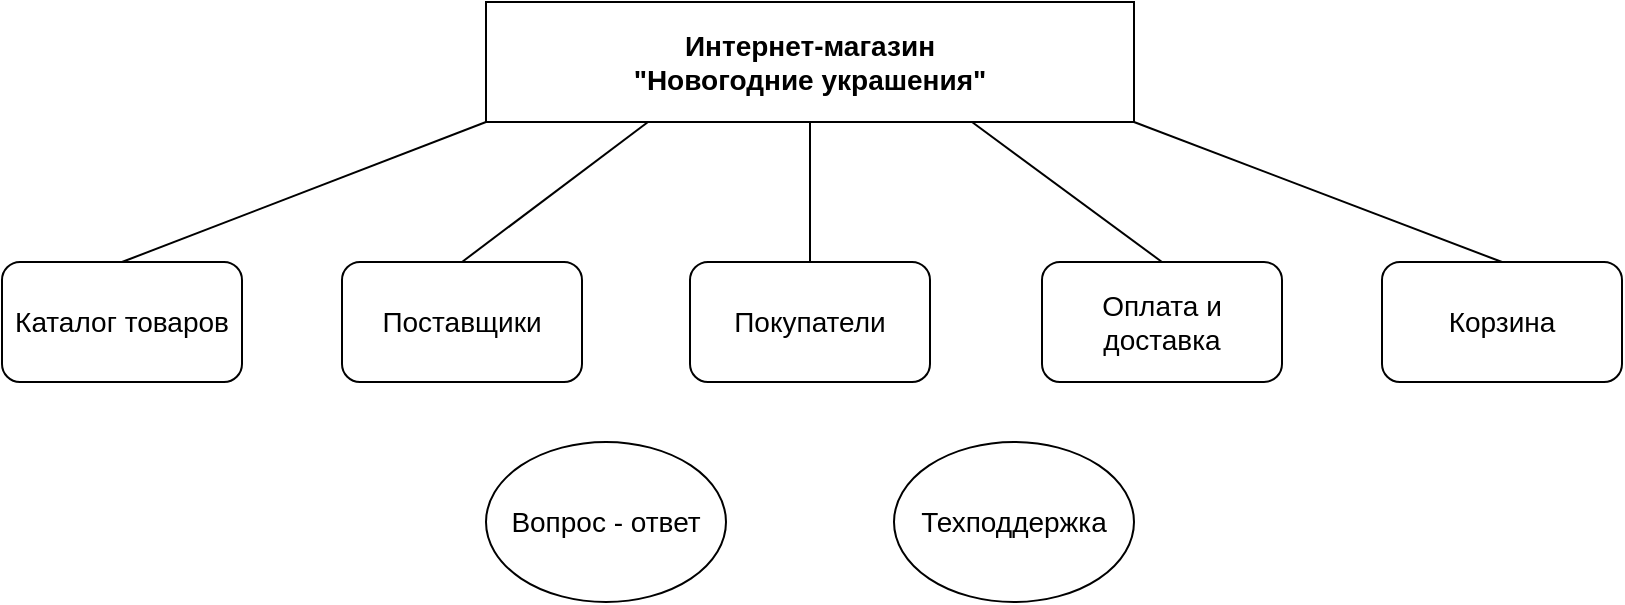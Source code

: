 <mxfile version="20.6.0" type="github"><diagram id="jeSM-TsYr3qiIEk9GMNN" name="Страница 1"><mxGraphModel dx="1038" dy="539" grid="1" gridSize="10" guides="1" tooltips="1" connect="1" arrows="1" fold="1" page="1" pageScale="1" pageWidth="827" pageHeight="1169" math="0" shadow="0"><root><mxCell id="0"/><mxCell id="1" parent="0"/><mxCell id="Cpi_UmcvkCU54_6fvqTG-1" value="&lt;b&gt;&lt;font style=&quot;font-size: 14px;&quot;&gt;Интернет-магазин&lt;br&gt;&quot;Новогодние украшения&quot;&lt;/font&gt;&lt;/b&gt;" style="rounded=0;whiteSpace=wrap;html=1;" vertex="1" parent="1"><mxGeometry x="252" y="20" width="324" height="60" as="geometry"/></mxCell><mxCell id="Cpi_UmcvkCU54_6fvqTG-2" value="Каталог товаров" style="rounded=1;whiteSpace=wrap;html=1;fontSize=14;" vertex="1" parent="1"><mxGeometry x="10" y="150" width="120" height="60" as="geometry"/></mxCell><mxCell id="Cpi_UmcvkCU54_6fvqTG-3" value="Поставщики" style="rounded=1;whiteSpace=wrap;html=1;fontSize=14;" vertex="1" parent="1"><mxGeometry x="180" y="150" width="120" height="60" as="geometry"/></mxCell><mxCell id="Cpi_UmcvkCU54_6fvqTG-4" value="Покупатели" style="rounded=1;whiteSpace=wrap;html=1;fontSize=14;" vertex="1" parent="1"><mxGeometry x="354" y="150" width="120" height="60" as="geometry"/></mxCell><mxCell id="Cpi_UmcvkCU54_6fvqTG-5" value="Оплата и доставка" style="rounded=1;whiteSpace=wrap;html=1;fontSize=14;" vertex="1" parent="1"><mxGeometry x="530" y="150" width="120" height="60" as="geometry"/></mxCell><mxCell id="Cpi_UmcvkCU54_6fvqTG-6" value="Корзина" style="rounded=1;whiteSpace=wrap;html=1;fontSize=14;" vertex="1" parent="1"><mxGeometry x="700" y="150" width="120" height="60" as="geometry"/></mxCell><mxCell id="Cpi_UmcvkCU54_6fvqTG-8" value="" style="endArrow=none;html=1;rounded=0;fontSize=14;exitX=0.5;exitY=0;exitDx=0;exitDy=0;entryX=0;entryY=1;entryDx=0;entryDy=0;" edge="1" parent="1" source="Cpi_UmcvkCU54_6fvqTG-2" target="Cpi_UmcvkCU54_6fvqTG-1"><mxGeometry width="50" height="50" relative="1" as="geometry"><mxPoint x="170" y="130" as="sourcePoint"/><mxPoint x="250" y="80" as="targetPoint"/><Array as="points"/></mxGeometry></mxCell><mxCell id="Cpi_UmcvkCU54_6fvqTG-9" value="" style="endArrow=none;html=1;rounded=0;fontSize=14;exitX=0.5;exitY=0;exitDx=0;exitDy=0;entryX=0.25;entryY=1;entryDx=0;entryDy=0;" edge="1" parent="1" source="Cpi_UmcvkCU54_6fvqTG-3" target="Cpi_UmcvkCU54_6fvqTG-1"><mxGeometry width="50" height="50" relative="1" as="geometry"><mxPoint x="260" y="130" as="sourcePoint"/><mxPoint x="320" y="100" as="targetPoint"/></mxGeometry></mxCell><mxCell id="Cpi_UmcvkCU54_6fvqTG-10" value="" style="endArrow=none;html=1;rounded=0;fontSize=14;entryX=0.5;entryY=1;entryDx=0;entryDy=0;exitX=0.5;exitY=0;exitDx=0;exitDy=0;" edge="1" parent="1" source="Cpi_UmcvkCU54_6fvqTG-4" target="Cpi_UmcvkCU54_6fvqTG-1"><mxGeometry width="50" height="50" relative="1" as="geometry"><mxPoint x="389" y="140" as="sourcePoint"/><mxPoint x="439" y="90" as="targetPoint"/></mxGeometry></mxCell><mxCell id="Cpi_UmcvkCU54_6fvqTG-11" value="" style="endArrow=none;html=1;rounded=0;fontSize=14;entryX=0.75;entryY=1;entryDx=0;entryDy=0;exitX=0.5;exitY=0;exitDx=0;exitDy=0;" edge="1" parent="1" source="Cpi_UmcvkCU54_6fvqTG-5" target="Cpi_UmcvkCU54_6fvqTG-1"><mxGeometry width="50" height="50" relative="1" as="geometry"><mxPoint x="526" y="140" as="sourcePoint"/><mxPoint x="580" y="90" as="targetPoint"/><Array as="points"/></mxGeometry></mxCell><mxCell id="Cpi_UmcvkCU54_6fvqTG-12" value="" style="endArrow=none;html=1;rounded=0;fontSize=14;entryX=1;entryY=1;entryDx=0;entryDy=0;exitX=0.5;exitY=0;exitDx=0;exitDy=0;" edge="1" parent="1" source="Cpi_UmcvkCU54_6fvqTG-6" target="Cpi_UmcvkCU54_6fvqTG-1"><mxGeometry width="50" height="50" relative="1" as="geometry"><mxPoint x="650" y="140" as="sourcePoint"/><mxPoint x="700" y="90" as="targetPoint"/><Array as="points"/></mxGeometry></mxCell><mxCell id="Cpi_UmcvkCU54_6fvqTG-13" value="Вопрос - ответ" style="ellipse;whiteSpace=wrap;html=1;fontSize=14;" vertex="1" parent="1"><mxGeometry x="252" y="240" width="120" height="80" as="geometry"/></mxCell><mxCell id="Cpi_UmcvkCU54_6fvqTG-14" value="Техподдержка" style="ellipse;whiteSpace=wrap;html=1;fontSize=14;" vertex="1" parent="1"><mxGeometry x="456" y="240" width="120" height="80" as="geometry"/></mxCell></root></mxGraphModel></diagram></mxfile>